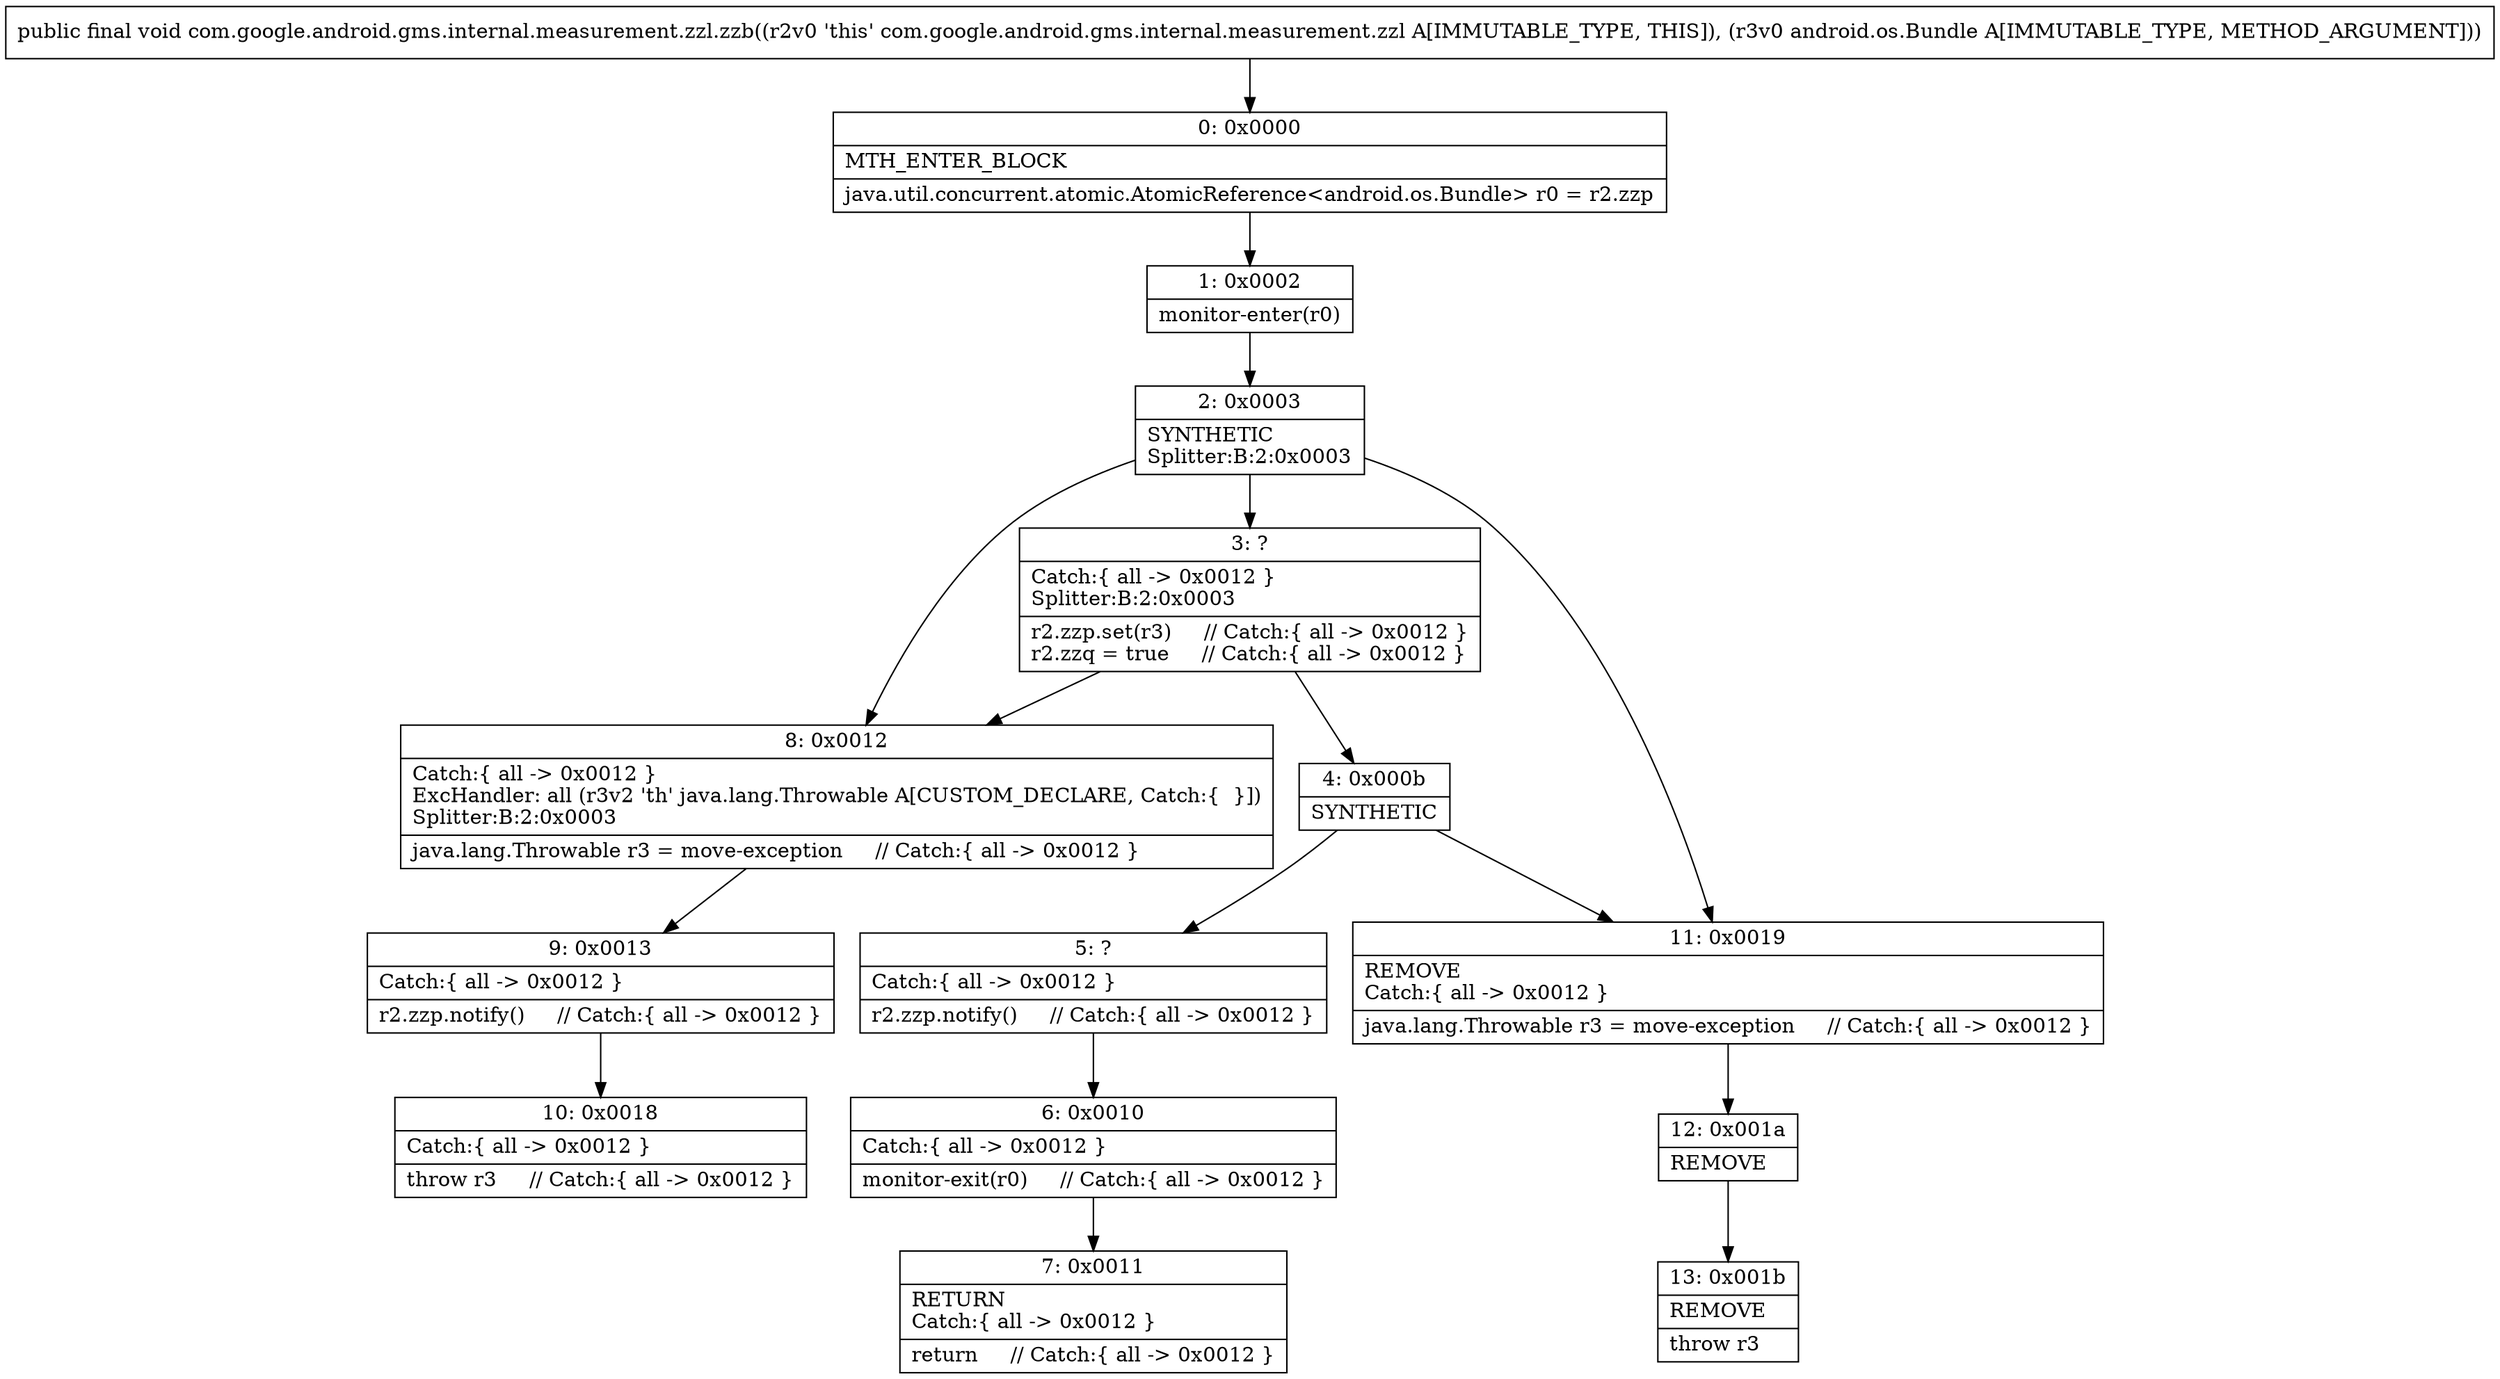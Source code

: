 digraph "CFG forcom.google.android.gms.internal.measurement.zzl.zzb(Landroid\/os\/Bundle;)V" {
Node_0 [shape=record,label="{0\:\ 0x0000|MTH_ENTER_BLOCK\l|java.util.concurrent.atomic.AtomicReference\<android.os.Bundle\> r0 = r2.zzp\l}"];
Node_1 [shape=record,label="{1\:\ 0x0002|monitor\-enter(r0)\l}"];
Node_2 [shape=record,label="{2\:\ 0x0003|SYNTHETIC\lSplitter:B:2:0x0003\l}"];
Node_3 [shape=record,label="{3\:\ ?|Catch:\{ all \-\> 0x0012 \}\lSplitter:B:2:0x0003\l|r2.zzp.set(r3)     \/\/ Catch:\{ all \-\> 0x0012 \}\lr2.zzq = true     \/\/ Catch:\{ all \-\> 0x0012 \}\l}"];
Node_4 [shape=record,label="{4\:\ 0x000b|SYNTHETIC\l}"];
Node_5 [shape=record,label="{5\:\ ?|Catch:\{ all \-\> 0x0012 \}\l|r2.zzp.notify()     \/\/ Catch:\{ all \-\> 0x0012 \}\l}"];
Node_6 [shape=record,label="{6\:\ 0x0010|Catch:\{ all \-\> 0x0012 \}\l|monitor\-exit(r0)     \/\/ Catch:\{ all \-\> 0x0012 \}\l}"];
Node_7 [shape=record,label="{7\:\ 0x0011|RETURN\lCatch:\{ all \-\> 0x0012 \}\l|return     \/\/ Catch:\{ all \-\> 0x0012 \}\l}"];
Node_8 [shape=record,label="{8\:\ 0x0012|Catch:\{ all \-\> 0x0012 \}\lExcHandler: all (r3v2 'th' java.lang.Throwable A[CUSTOM_DECLARE, Catch:\{  \}])\lSplitter:B:2:0x0003\l|java.lang.Throwable r3 = move\-exception     \/\/ Catch:\{ all \-\> 0x0012 \}\l}"];
Node_9 [shape=record,label="{9\:\ 0x0013|Catch:\{ all \-\> 0x0012 \}\l|r2.zzp.notify()     \/\/ Catch:\{ all \-\> 0x0012 \}\l}"];
Node_10 [shape=record,label="{10\:\ 0x0018|Catch:\{ all \-\> 0x0012 \}\l|throw r3     \/\/ Catch:\{ all \-\> 0x0012 \}\l}"];
Node_11 [shape=record,label="{11\:\ 0x0019|REMOVE\lCatch:\{ all \-\> 0x0012 \}\l|java.lang.Throwable r3 = move\-exception     \/\/ Catch:\{ all \-\> 0x0012 \}\l}"];
Node_12 [shape=record,label="{12\:\ 0x001a|REMOVE\l}"];
Node_13 [shape=record,label="{13\:\ 0x001b|REMOVE\l|throw r3\l}"];
MethodNode[shape=record,label="{public final void com.google.android.gms.internal.measurement.zzl.zzb((r2v0 'this' com.google.android.gms.internal.measurement.zzl A[IMMUTABLE_TYPE, THIS]), (r3v0 android.os.Bundle A[IMMUTABLE_TYPE, METHOD_ARGUMENT])) }"];
MethodNode -> Node_0;
Node_0 -> Node_1;
Node_1 -> Node_2;
Node_2 -> Node_3;
Node_2 -> Node_8;
Node_2 -> Node_11;
Node_3 -> Node_4;
Node_3 -> Node_8;
Node_4 -> Node_5;
Node_4 -> Node_11;
Node_5 -> Node_6;
Node_6 -> Node_7;
Node_8 -> Node_9;
Node_9 -> Node_10;
Node_11 -> Node_12;
Node_12 -> Node_13;
}

